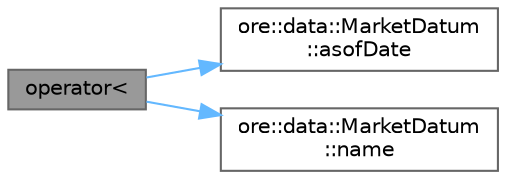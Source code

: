 digraph "operator&lt;"
{
 // INTERACTIVE_SVG=YES
 // LATEX_PDF_SIZE
  bgcolor="transparent";
  edge [fontname=Helvetica,fontsize=10,labelfontname=Helvetica,labelfontsize=10];
  node [fontname=Helvetica,fontsize=10,shape=box,height=0.2,width=0.4];
  rankdir="LR";
  Node1 [label="operator\<",height=0.2,width=0.4,color="gray40", fillcolor="grey60", style="filled", fontcolor="black",tooltip=" "];
  Node1 -> Node2 [color="steelblue1",style="solid"];
  Node2 [label="ore::data::MarketDatum\l::asofDate",height=0.2,width=0.4,color="grey40", fillcolor="white", style="filled",URL="$classore_1_1data_1_1_market_datum.html#aed9b2662650e83e6a6ecd96007a3da75",tooltip=" "];
  Node1 -> Node3 [color="steelblue1",style="solid"];
  Node3 [label="ore::data::MarketDatum\l::name",height=0.2,width=0.4,color="grey40", fillcolor="white", style="filled",URL="$classore_1_1data_1_1_market_datum.html#ae30bda01bc8b36197efbd785d2a9ddb7",tooltip=" "];
}
